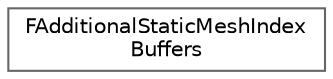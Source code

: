 digraph "Graphical Class Hierarchy"
{
 // INTERACTIVE_SVG=YES
 // LATEX_PDF_SIZE
  bgcolor="transparent";
  edge [fontname=Helvetica,fontsize=10,labelfontname=Helvetica,labelfontsize=10];
  node [fontname=Helvetica,fontsize=10,shape=box,height=0.2,width=0.4];
  rankdir="LR";
  Node0 [id="Node000000",label="FAdditionalStaticMeshIndex\lBuffers",height=0.2,width=0.4,color="grey40", fillcolor="white", style="filled",URL="$dc/d6f/structFAdditionalStaticMeshIndexBuffers.html",tooltip=" "];
}
